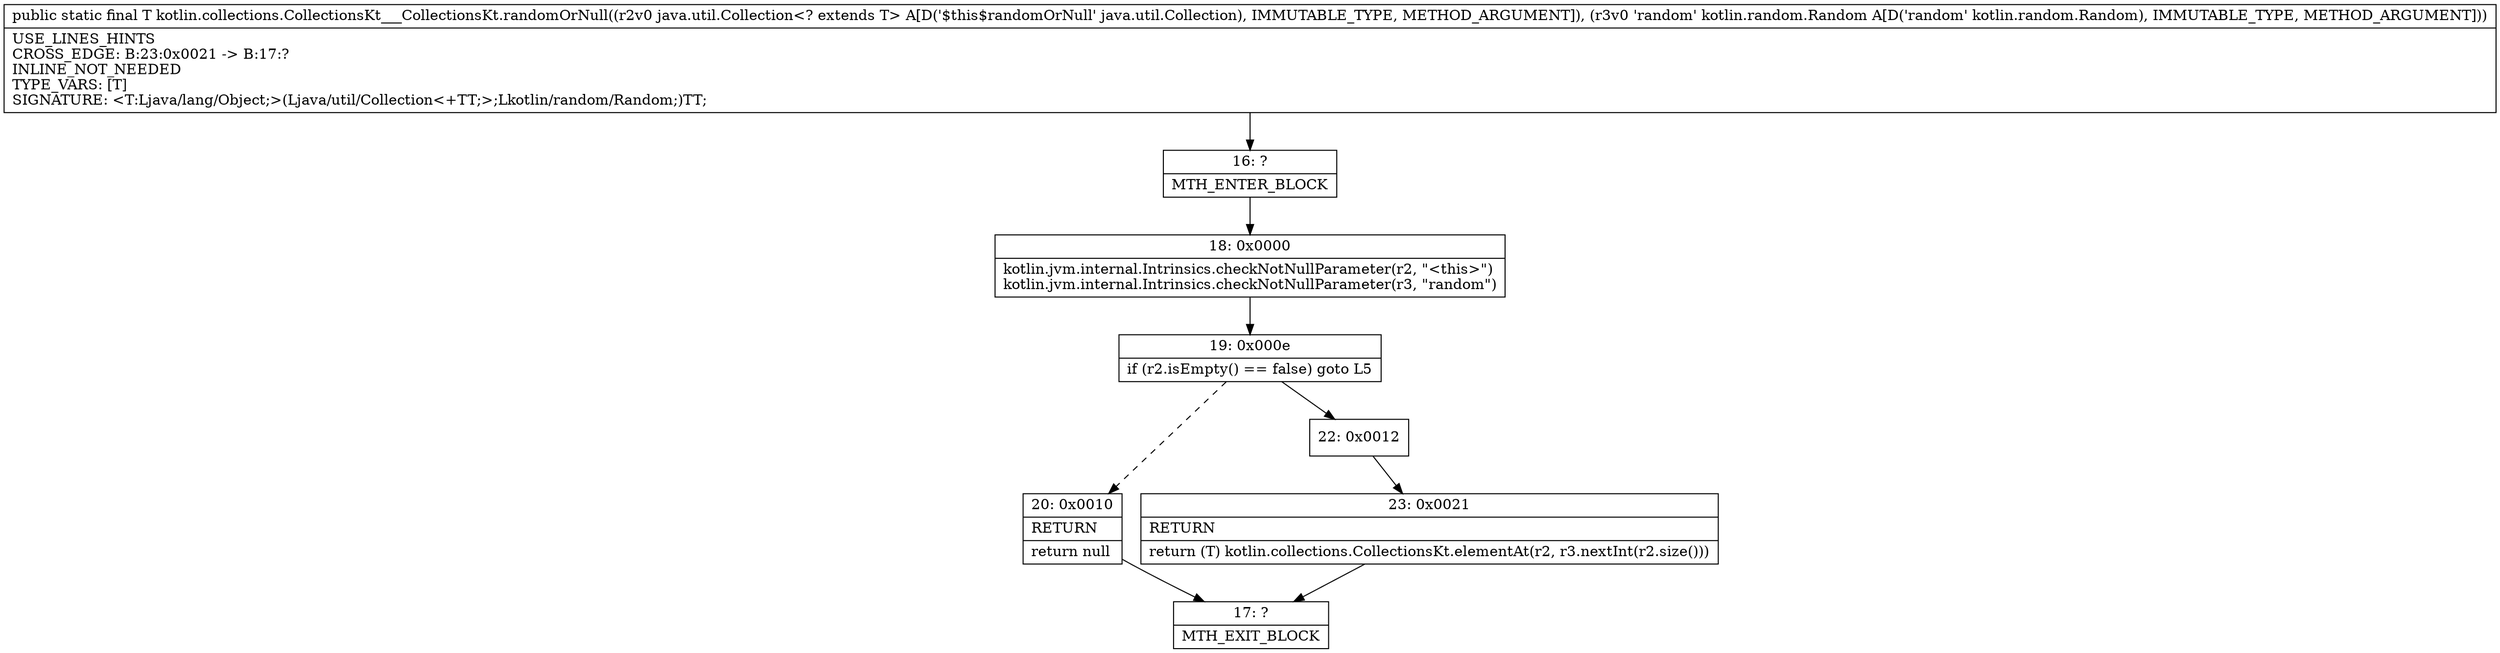 digraph "CFG forkotlin.collections.CollectionsKt___CollectionsKt.randomOrNull(Ljava\/util\/Collection;Lkotlin\/random\/Random;)Ljava\/lang\/Object;" {
Node_16 [shape=record,label="{16\:\ ?|MTH_ENTER_BLOCK\l}"];
Node_18 [shape=record,label="{18\:\ 0x0000|kotlin.jvm.internal.Intrinsics.checkNotNullParameter(r2, \"\<this\>\")\lkotlin.jvm.internal.Intrinsics.checkNotNullParameter(r3, \"random\")\l}"];
Node_19 [shape=record,label="{19\:\ 0x000e|if (r2.isEmpty() == false) goto L5\l}"];
Node_20 [shape=record,label="{20\:\ 0x0010|RETURN\l|return null\l}"];
Node_17 [shape=record,label="{17\:\ ?|MTH_EXIT_BLOCK\l}"];
Node_22 [shape=record,label="{22\:\ 0x0012}"];
Node_23 [shape=record,label="{23\:\ 0x0021|RETURN\l|return (T) kotlin.collections.CollectionsKt.elementAt(r2, r3.nextInt(r2.size()))\l}"];
MethodNode[shape=record,label="{public static final T kotlin.collections.CollectionsKt___CollectionsKt.randomOrNull((r2v0 java.util.Collection\<? extends T\> A[D('$this$randomOrNull' java.util.Collection), IMMUTABLE_TYPE, METHOD_ARGUMENT]), (r3v0 'random' kotlin.random.Random A[D('random' kotlin.random.Random), IMMUTABLE_TYPE, METHOD_ARGUMENT]))  | USE_LINES_HINTS\lCROSS_EDGE: B:23:0x0021 \-\> B:17:?\lINLINE_NOT_NEEDED\lTYPE_VARS: [T]\lSIGNATURE: \<T:Ljava\/lang\/Object;\>(Ljava\/util\/Collection\<+TT;\>;Lkotlin\/random\/Random;)TT;\l}"];
MethodNode -> Node_16;Node_16 -> Node_18;
Node_18 -> Node_19;
Node_19 -> Node_20[style=dashed];
Node_19 -> Node_22;
Node_20 -> Node_17;
Node_22 -> Node_23;
Node_23 -> Node_17;
}

